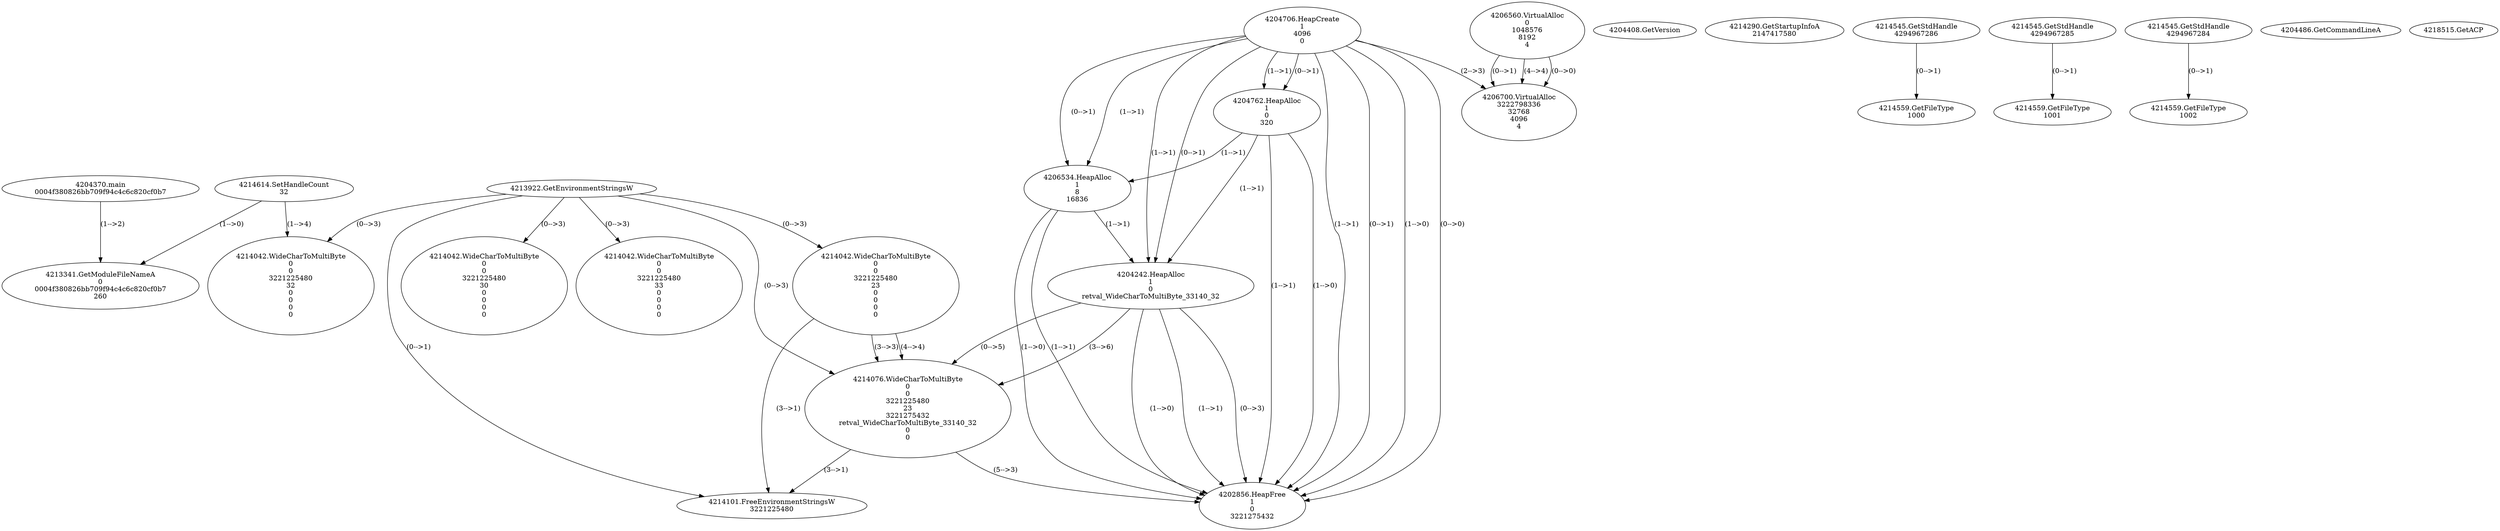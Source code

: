 // Global SCDG with merge call
digraph {
	0 [label="4204370.main
0004f380826bb709f94c4c6c820cf0b7"]
	1 [label="4204408.GetVersion
"]
	2 [label="4204706.HeapCreate
1
4096
0"]
	3 [label="4204762.HeapAlloc
1
0
320"]
	2 -> 3 [label="(1-->1)"]
	2 -> 3 [label="(0-->1)"]
	4 [label="4206534.HeapAlloc
1
8
16836"]
	2 -> 4 [label="(1-->1)"]
	2 -> 4 [label="(0-->1)"]
	3 -> 4 [label="(1-->1)"]
	5 [label="4206560.VirtualAlloc
0
1048576
8192
4"]
	6 [label="4206700.VirtualAlloc
3222798336
32768
4096
4"]
	5 -> 6 [label="(0-->1)"]
	2 -> 6 [label="(2-->3)"]
	5 -> 6 [label="(4-->4)"]
	5 -> 6 [label="(0-->0)"]
	7 [label="4214290.GetStartupInfoA
2147417580"]
	8 [label="4214545.GetStdHandle
4294967286"]
	9 [label="4214559.GetFileType
1000"]
	8 -> 9 [label="(0-->1)"]
	10 [label="4214545.GetStdHandle
4294967285"]
	11 [label="4214559.GetFileType
1001"]
	10 -> 11 [label="(0-->1)"]
	12 [label="4214545.GetStdHandle
4294967284"]
	13 [label="4214559.GetFileType
1002"]
	12 -> 13 [label="(0-->1)"]
	14 [label="4214614.SetHandleCount
32"]
	15 [label="4204486.GetCommandLineA
"]
	16 [label="4213922.GetEnvironmentStringsW
"]
	17 [label="4214042.WideCharToMultiByte
0
0
3221225480
33
0
0
0
0"]
	16 -> 17 [label="(0-->3)"]
	18 [label="4214042.WideCharToMultiByte
0
0
3221225480
23
0
0
0
0"]
	16 -> 18 [label="(0-->3)"]
	19 [label="4204242.HeapAlloc
1
0
retval_WideCharToMultiByte_33140_32"]
	2 -> 19 [label="(1-->1)"]
	2 -> 19 [label="(0-->1)"]
	3 -> 19 [label="(1-->1)"]
	4 -> 19 [label="(1-->1)"]
	20 [label="4214076.WideCharToMultiByte
0
0
3221225480
23
3221275432
retval_WideCharToMultiByte_33140_32
0
0"]
	16 -> 20 [label="(0-->3)"]
	18 -> 20 [label="(3-->3)"]
	18 -> 20 [label="(4-->4)"]
	19 -> 20 [label="(0-->5)"]
	19 -> 20 [label="(3-->6)"]
	21 [label="4202856.HeapFree
1
0
3221275432"]
	2 -> 21 [label="(1-->1)"]
	2 -> 21 [label="(0-->1)"]
	3 -> 21 [label="(1-->1)"]
	4 -> 21 [label="(1-->1)"]
	19 -> 21 [label="(1-->1)"]
	19 -> 21 [label="(0-->3)"]
	20 -> 21 [label="(5-->3)"]
	2 -> 21 [label="(1-->0)"]
	2 -> 21 [label="(0-->0)"]
	3 -> 21 [label="(1-->0)"]
	4 -> 21 [label="(1-->0)"]
	19 -> 21 [label="(1-->0)"]
	22 [label="4214101.FreeEnvironmentStringsW
3221225480"]
	16 -> 22 [label="(0-->1)"]
	18 -> 22 [label="(3-->1)"]
	20 -> 22 [label="(3-->1)"]
	23 [label="4218515.GetACP
"]
	24 [label="4214042.WideCharToMultiByte
0
0
3221225480
30
0
0
0
0"]
	16 -> 24 [label="(0-->3)"]
	25 [label="4213341.GetModuleFileNameA
0
0004f380826bb709f94c4c6c820cf0b7
260"]
	0 -> 25 [label="(1-->2)"]
	14 -> 25 [label="(1-->0)"]
	26 [label="4214042.WideCharToMultiByte
0
0
3221225480
32
0
0
0
0"]
	16 -> 26 [label="(0-->3)"]
	14 -> 26 [label="(1-->4)"]
}
